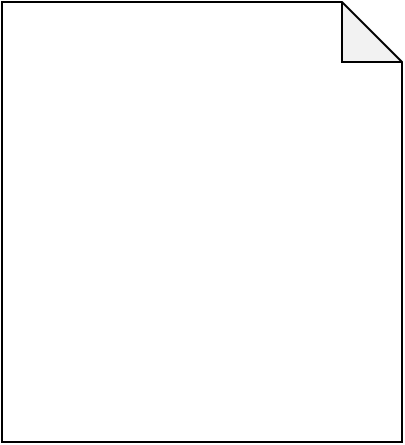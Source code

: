 <mxfile version="22.1.21" type="github">
  <diagram name="Page-1" id="DY8kPQNgoxpunmY6QRga">
    <mxGraphModel dx="3491" dy="1035" grid="1" gridSize="10" guides="1" tooltips="1" connect="1" arrows="1" fold="1" page="1" pageScale="1" pageWidth="850" pageHeight="1100" math="0" shadow="0">
      <root>
        <mxCell id="0" />
        <mxCell id="1" parent="0" />
        <mxCell id="wXF-O3iH6h18NRfrOGU3-1" value="" style="shape=note;whiteSpace=wrap;html=1;backgroundOutline=1;darkOpacity=0.05;" vertex="1" parent="1">
          <mxGeometry x="-180" y="330" width="200" height="220" as="geometry" />
        </mxCell>
      </root>
    </mxGraphModel>
  </diagram>
</mxfile>
